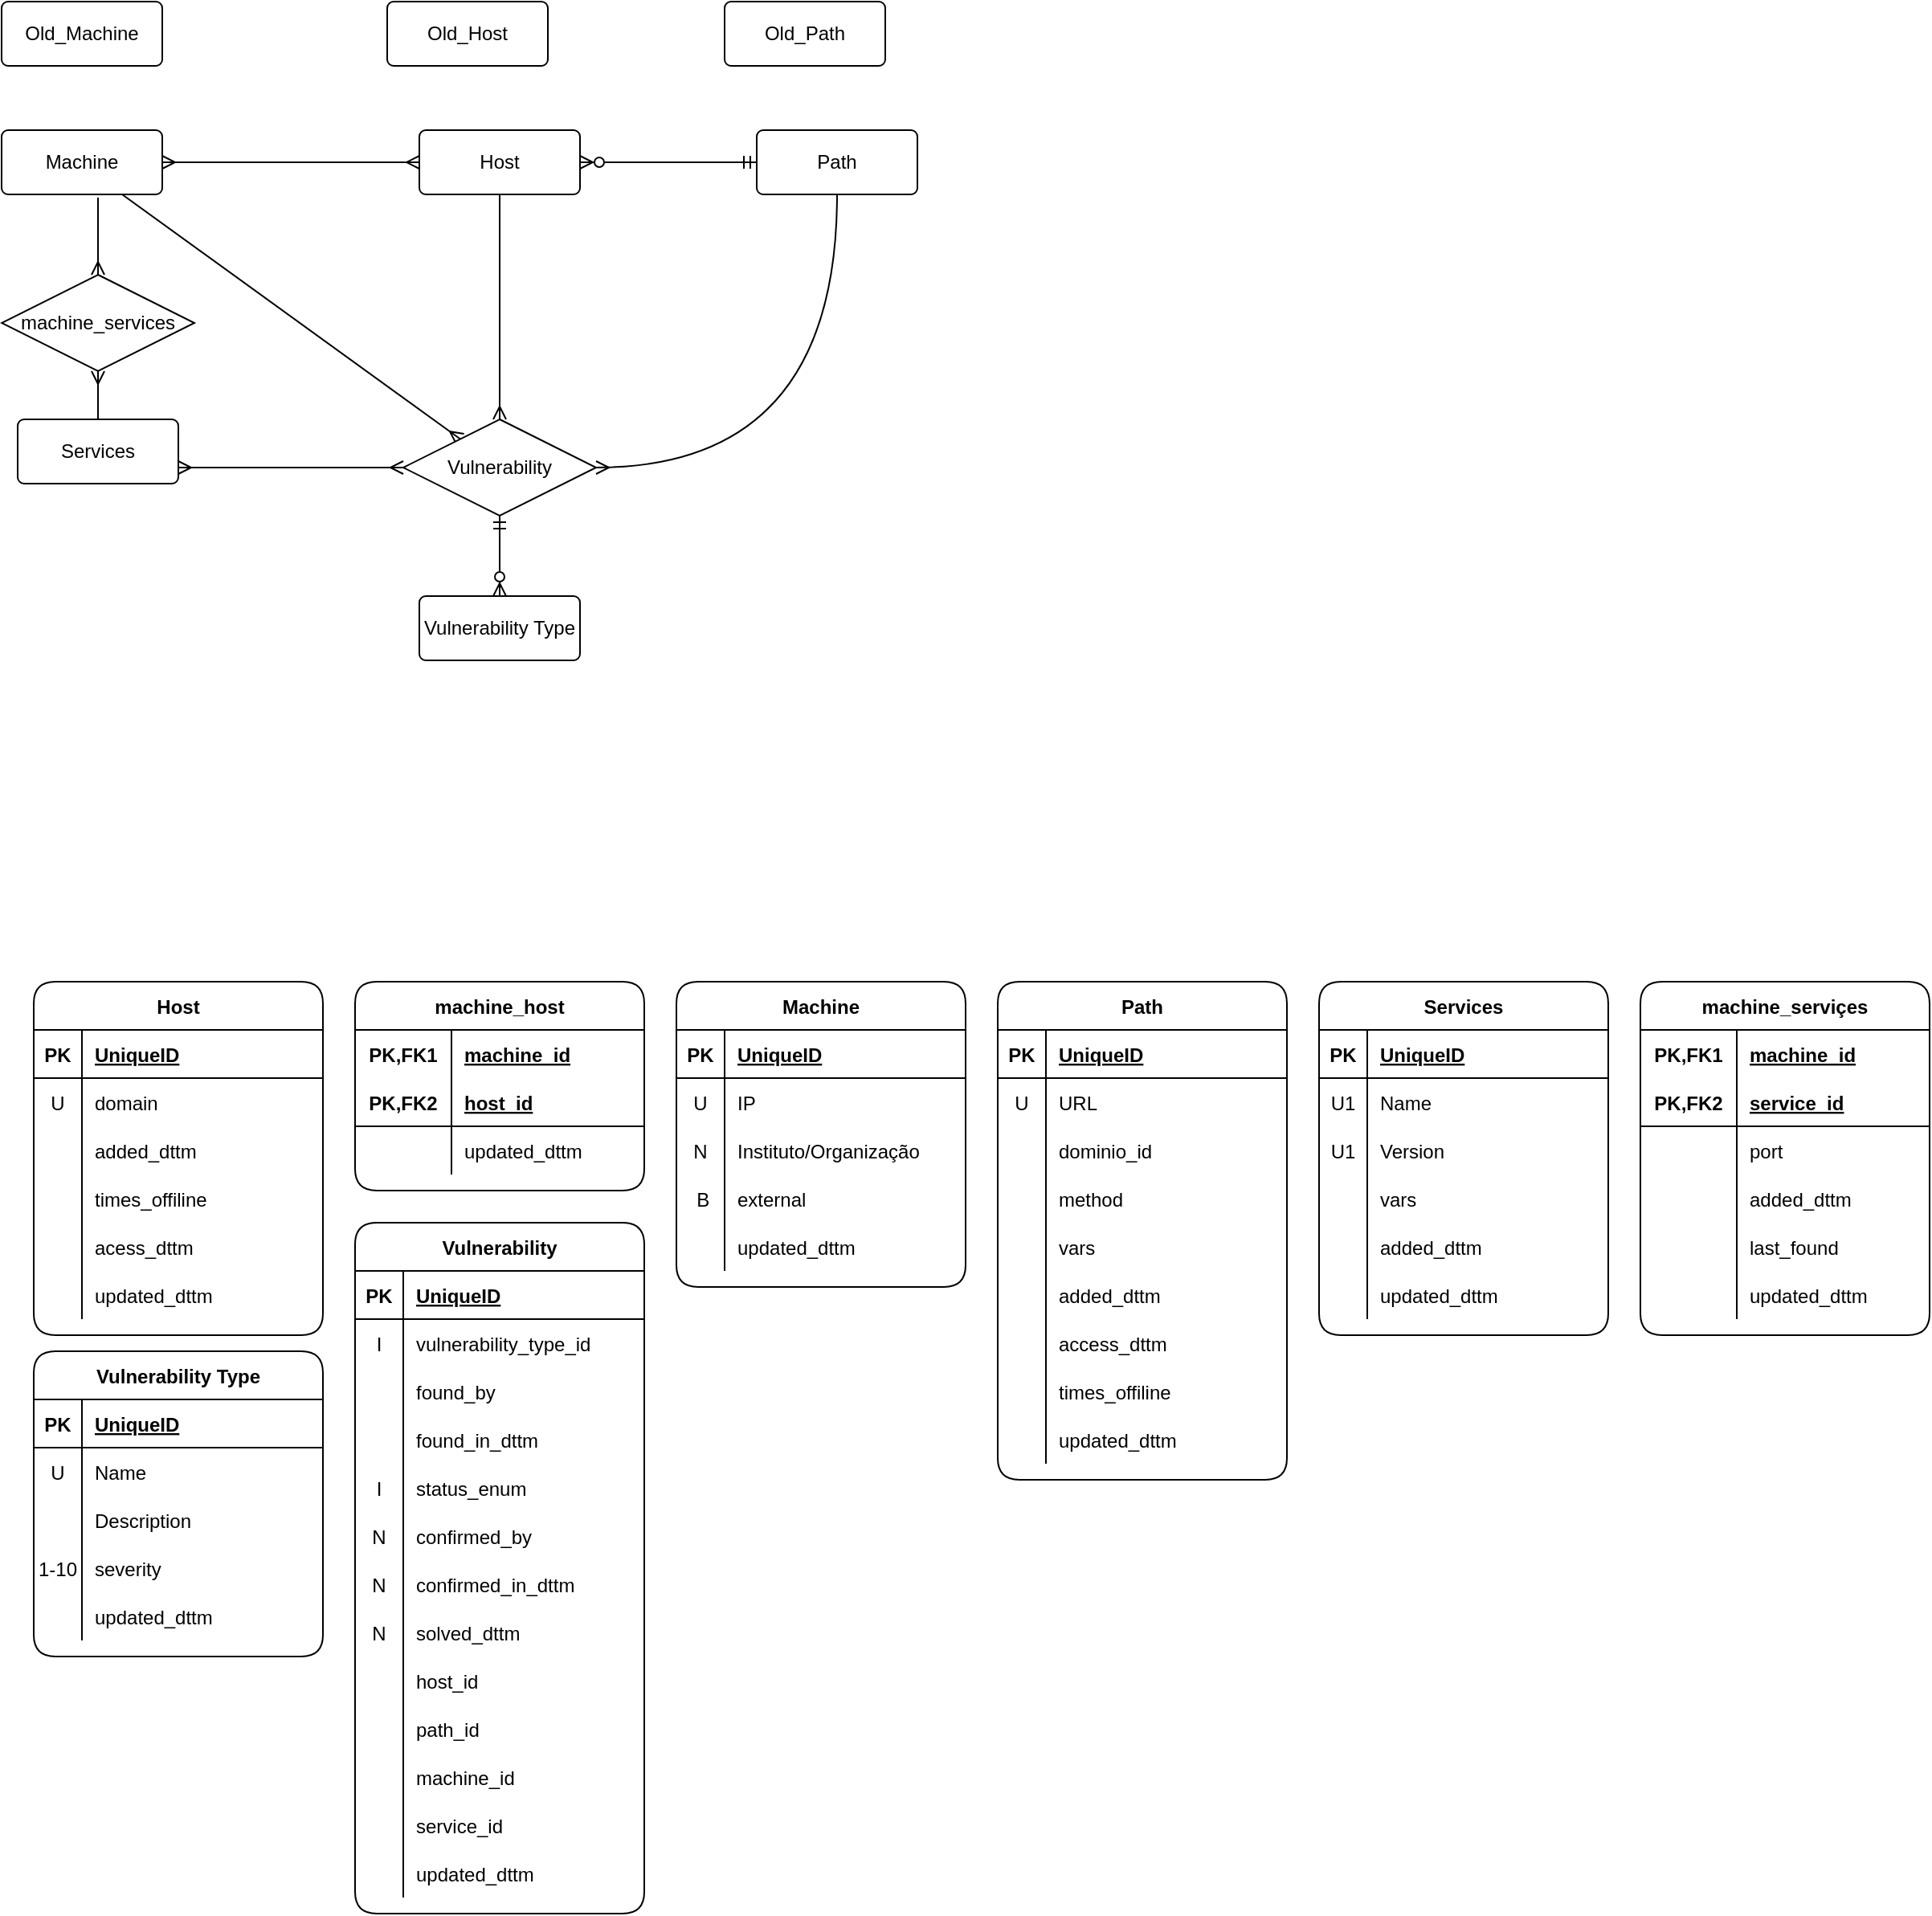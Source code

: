 <mxfile version="15.8.3" type="device" pages="2"><diagram id="CGmAZGWSG4rExbUco565" name="Page-1"><mxGraphModel dx="2022" dy="2293" grid="1" gridSize="10" guides="1" tooltips="1" connect="1" arrows="1" fold="1" page="1" pageScale="1" pageWidth="827" pageHeight="1169" math="0" shadow="0"><root><mxCell id="0"/><mxCell id="1" parent="0"/><mxCell id="gj3xuUf-g9u-vXAf6j-z-22" value="" style="edgeStyle=orthogonalEdgeStyle;fontSize=12;html=1;endArrow=none;startArrow=ERmany;entryX=0.5;entryY=1;entryDx=0;entryDy=0;curved=1;endFill=0;startFill=0;exitX=1;exitY=0.5;exitDx=0;exitDy=0;" parent="1" source="40rPkk39WSytxEoC_UsR-69" target="j39ysIKPGQ8lDUpzfth6-52" edge="1"><mxGeometry width="100" height="100" relative="1" as="geometry"><mxPoint x="540" y="-130" as="sourcePoint"/><mxPoint x="300" y="-260" as="targetPoint"/></mxGeometry></mxCell><mxCell id="j39ysIKPGQ8lDUpzfth6-1" value="Machine" style="shape=table;startSize=30;container=1;collapsible=1;childLayout=tableLayout;fixedRows=1;rowLines=0;fontStyle=1;align=center;resizeLast=1;rounded=1;" parent="1" vertex="1"><mxGeometry x="440" y="170" width="180" height="190" as="geometry"/></mxCell><mxCell id="j39ysIKPGQ8lDUpzfth6-2" value="" style="shape=partialRectangle;collapsible=0;dropTarget=0;pointerEvents=0;fillColor=none;top=0;left=0;bottom=1;right=0;points=[[0,0.5],[1,0.5]];portConstraint=eastwest;" parent="j39ysIKPGQ8lDUpzfth6-1" vertex="1"><mxGeometry y="30" width="180" height="30" as="geometry"/></mxCell><mxCell id="j39ysIKPGQ8lDUpzfth6-3" value="PK" style="shape=partialRectangle;connectable=0;fillColor=none;top=0;left=0;bottom=0;right=0;fontStyle=1;overflow=hidden;" parent="j39ysIKPGQ8lDUpzfth6-2" vertex="1"><mxGeometry width="30" height="30" as="geometry"/></mxCell><mxCell id="j39ysIKPGQ8lDUpzfth6-4" value="UniqueID" style="shape=partialRectangle;connectable=0;fillColor=none;top=0;left=0;bottom=0;right=0;align=left;spacingLeft=6;fontStyle=5;overflow=hidden;" parent="j39ysIKPGQ8lDUpzfth6-2" vertex="1"><mxGeometry x="30" width="150" height="30" as="geometry"/></mxCell><mxCell id="j39ysIKPGQ8lDUpzfth6-5" value="" style="shape=partialRectangle;collapsible=0;dropTarget=0;pointerEvents=0;fillColor=none;top=0;left=0;bottom=0;right=0;points=[[0,0.5],[1,0.5]];portConstraint=eastwest;" parent="j39ysIKPGQ8lDUpzfth6-1" vertex="1"><mxGeometry y="60" width="180" height="30" as="geometry"/></mxCell><mxCell id="j39ysIKPGQ8lDUpzfth6-6" value="U" style="shape=partialRectangle;connectable=0;fillColor=none;top=0;left=0;bottom=0;right=0;editable=1;overflow=hidden;" parent="j39ysIKPGQ8lDUpzfth6-5" vertex="1"><mxGeometry width="30" height="30" as="geometry"/></mxCell><mxCell id="j39ysIKPGQ8lDUpzfth6-7" value="IP" style="shape=partialRectangle;connectable=0;fillColor=none;top=0;left=0;bottom=0;right=0;align=left;spacingLeft=6;overflow=hidden;" parent="j39ysIKPGQ8lDUpzfth6-5" vertex="1"><mxGeometry x="30" width="150" height="30" as="geometry"/></mxCell><mxCell id="j39ysIKPGQ8lDUpzfth6-8" value="" style="shape=partialRectangle;collapsible=0;dropTarget=0;pointerEvents=0;fillColor=none;top=0;left=0;bottom=0;right=0;points=[[0,0.5],[1,0.5]];portConstraint=eastwest;" parent="j39ysIKPGQ8lDUpzfth6-1" vertex="1"><mxGeometry y="90" width="180" height="30" as="geometry"/></mxCell><mxCell id="j39ysIKPGQ8lDUpzfth6-9" value="N" style="shape=partialRectangle;connectable=0;fillColor=none;top=0;left=0;bottom=0;right=0;editable=1;overflow=hidden;" parent="j39ysIKPGQ8lDUpzfth6-8" vertex="1"><mxGeometry width="30" height="30" as="geometry"/></mxCell><mxCell id="j39ysIKPGQ8lDUpzfth6-10" value="Instituto/Organização" style="shape=partialRectangle;connectable=0;fillColor=none;top=0;left=0;bottom=0;right=0;align=left;spacingLeft=6;overflow=hidden;" parent="j39ysIKPGQ8lDUpzfth6-8" vertex="1"><mxGeometry x="30" width="150" height="30" as="geometry"/></mxCell><mxCell id="j39ysIKPGQ8lDUpzfth6-86" style="shape=partialRectangle;collapsible=0;dropTarget=0;pointerEvents=0;fillColor=none;top=0;left=0;bottom=0;right=0;points=[[0,0.5],[1,0.5]];portConstraint=eastwest;" parent="j39ysIKPGQ8lDUpzfth6-1" vertex="1"><mxGeometry y="120" width="180" height="30" as="geometry"/></mxCell><mxCell id="j39ysIKPGQ8lDUpzfth6-87" value=" B" style="shape=partialRectangle;connectable=0;fillColor=none;top=0;left=0;bottom=0;right=0;editable=1;overflow=hidden;" parent="j39ysIKPGQ8lDUpzfth6-86" vertex="1"><mxGeometry width="30" height="30" as="geometry"/></mxCell><mxCell id="j39ysIKPGQ8lDUpzfth6-88" value="external" style="shape=partialRectangle;connectable=0;fillColor=none;top=0;left=0;bottom=0;right=0;align=left;spacingLeft=6;overflow=hidden;" parent="j39ysIKPGQ8lDUpzfth6-86" vertex="1"><mxGeometry x="30" width="150" height="30" as="geometry"/></mxCell><mxCell id="j39ysIKPGQ8lDUpzfth6-11" value="" style="shape=partialRectangle;collapsible=0;dropTarget=0;pointerEvents=0;fillColor=none;top=0;left=0;bottom=0;right=0;points=[[0,0.5],[1,0.5]];portConstraint=eastwest;" parent="j39ysIKPGQ8lDUpzfth6-1" vertex="1"><mxGeometry y="150" width="180" height="30" as="geometry"/></mxCell><mxCell id="j39ysIKPGQ8lDUpzfth6-12" value="" style="shape=partialRectangle;connectable=0;fillColor=none;top=0;left=0;bottom=0;right=0;editable=1;overflow=hidden;" parent="j39ysIKPGQ8lDUpzfth6-11" vertex="1"><mxGeometry width="30" height="30" as="geometry"/></mxCell><mxCell id="j39ysIKPGQ8lDUpzfth6-13" value="updated_dttm" style="shape=partialRectangle;connectable=0;fillColor=none;top=0;left=0;bottom=0;right=0;align=left;spacingLeft=6;overflow=hidden;" parent="j39ysIKPGQ8lDUpzfth6-11" vertex="1"><mxGeometry x="30" width="150" height="30" as="geometry"/></mxCell><mxCell id="j39ysIKPGQ8lDUpzfth6-14" value="Host" style="shape=table;startSize=30;container=1;collapsible=1;childLayout=tableLayout;fixedRows=1;rowLines=0;fontStyle=1;align=center;resizeLast=1;rounded=1;" parent="1" vertex="1"><mxGeometry x="40" y="170" width="180" height="220" as="geometry"/></mxCell><mxCell id="j39ysIKPGQ8lDUpzfth6-15" value="" style="shape=partialRectangle;collapsible=0;dropTarget=0;pointerEvents=0;fillColor=none;top=0;left=0;bottom=1;right=0;points=[[0,0.5],[1,0.5]];portConstraint=eastwest;" parent="j39ysIKPGQ8lDUpzfth6-14" vertex="1"><mxGeometry y="30" width="180" height="30" as="geometry"/></mxCell><mxCell id="j39ysIKPGQ8lDUpzfth6-16" value="PK" style="shape=partialRectangle;connectable=0;fillColor=none;top=0;left=0;bottom=0;right=0;fontStyle=1;overflow=hidden;" parent="j39ysIKPGQ8lDUpzfth6-15" vertex="1"><mxGeometry width="30" height="30" as="geometry"/></mxCell><mxCell id="j39ysIKPGQ8lDUpzfth6-17" value="UniqueID" style="shape=partialRectangle;connectable=0;fillColor=none;top=0;left=0;bottom=0;right=0;align=left;spacingLeft=6;fontStyle=5;overflow=hidden;" parent="j39ysIKPGQ8lDUpzfth6-15" vertex="1"><mxGeometry x="30" width="150" height="30" as="geometry"/></mxCell><mxCell id="j39ysIKPGQ8lDUpzfth6-18" value="" style="shape=partialRectangle;collapsible=0;dropTarget=0;pointerEvents=0;fillColor=none;top=0;left=0;bottom=0;right=0;points=[[0,0.5],[1,0.5]];portConstraint=eastwest;" parent="j39ysIKPGQ8lDUpzfth6-14" vertex="1"><mxGeometry y="60" width="180" height="30" as="geometry"/></mxCell><mxCell id="j39ysIKPGQ8lDUpzfth6-19" value="U" style="shape=partialRectangle;connectable=0;fillColor=none;top=0;left=0;bottom=0;right=0;editable=1;overflow=hidden;" parent="j39ysIKPGQ8lDUpzfth6-18" vertex="1"><mxGeometry width="30" height="30" as="geometry"/></mxCell><mxCell id="j39ysIKPGQ8lDUpzfth6-20" value="domain" style="shape=partialRectangle;connectable=0;fillColor=none;top=0;left=0;bottom=0;right=0;align=left;spacingLeft=6;overflow=hidden;" parent="j39ysIKPGQ8lDUpzfth6-18" vertex="1"><mxGeometry x="30" width="150" height="30" as="geometry"/></mxCell><mxCell id="j39ysIKPGQ8lDUpzfth6-21" value="" style="shape=partialRectangle;collapsible=0;dropTarget=0;pointerEvents=0;fillColor=none;top=0;left=0;bottom=0;right=0;points=[[0,0.5],[1,0.5]];portConstraint=eastwest;" parent="j39ysIKPGQ8lDUpzfth6-14" vertex="1"><mxGeometry y="90" width="180" height="30" as="geometry"/></mxCell><mxCell id="j39ysIKPGQ8lDUpzfth6-22" value="" style="shape=partialRectangle;connectable=0;fillColor=none;top=0;left=0;bottom=0;right=0;editable=1;overflow=hidden;" parent="j39ysIKPGQ8lDUpzfth6-21" vertex="1"><mxGeometry width="30" height="30" as="geometry"/></mxCell><mxCell id="j39ysIKPGQ8lDUpzfth6-23" value="added_dttm" style="shape=partialRectangle;connectable=0;fillColor=none;top=0;left=0;bottom=0;right=0;align=left;spacingLeft=6;overflow=hidden;" parent="j39ysIKPGQ8lDUpzfth6-21" vertex="1"><mxGeometry x="30" width="150" height="30" as="geometry"/></mxCell><mxCell id="gj3xuUf-g9u-vXAf6j-z-13" style="shape=partialRectangle;collapsible=0;dropTarget=0;pointerEvents=0;fillColor=none;top=0;left=0;bottom=0;right=0;points=[[0,0.5],[1,0.5]];portConstraint=eastwest;" parent="j39ysIKPGQ8lDUpzfth6-14" vertex="1"><mxGeometry y="120" width="180" height="30" as="geometry"/></mxCell><mxCell id="gj3xuUf-g9u-vXAf6j-z-14" style="shape=partialRectangle;connectable=0;fillColor=none;top=0;left=0;bottom=0;right=0;editable=1;overflow=hidden;" parent="gj3xuUf-g9u-vXAf6j-z-13" vertex="1"><mxGeometry width="30" height="30" as="geometry"/></mxCell><mxCell id="gj3xuUf-g9u-vXAf6j-z-15" value="times_offiline" style="shape=partialRectangle;connectable=0;fillColor=none;top=0;left=0;bottom=0;right=0;align=left;spacingLeft=6;overflow=hidden;" parent="gj3xuUf-g9u-vXAf6j-z-13" vertex="1"><mxGeometry x="30" width="150" height="30" as="geometry"/></mxCell><mxCell id="j39ysIKPGQ8lDUpzfth6-77" style="shape=partialRectangle;collapsible=0;dropTarget=0;pointerEvents=0;fillColor=none;top=0;left=0;bottom=0;right=0;points=[[0,0.5],[1,0.5]];portConstraint=eastwest;" parent="j39ysIKPGQ8lDUpzfth6-14" vertex="1"><mxGeometry y="150" width="180" height="30" as="geometry"/></mxCell><mxCell id="j39ysIKPGQ8lDUpzfth6-78" style="shape=partialRectangle;connectable=0;fillColor=none;top=0;left=0;bottom=0;right=0;editable=1;overflow=hidden;" parent="j39ysIKPGQ8lDUpzfth6-77" vertex="1"><mxGeometry width="30" height="30" as="geometry"/></mxCell><mxCell id="j39ysIKPGQ8lDUpzfth6-79" value="acess_dttm" style="shape=partialRectangle;connectable=0;fillColor=none;top=0;left=0;bottom=0;right=0;align=left;spacingLeft=6;overflow=hidden;" parent="j39ysIKPGQ8lDUpzfth6-77" vertex="1"><mxGeometry x="30" width="150" height="30" as="geometry"/></mxCell><mxCell id="j39ysIKPGQ8lDUpzfth6-24" value="" style="shape=partialRectangle;collapsible=0;dropTarget=0;pointerEvents=0;fillColor=none;top=0;left=0;bottom=0;right=0;points=[[0,0.5],[1,0.5]];portConstraint=eastwest;" parent="j39ysIKPGQ8lDUpzfth6-14" vertex="1"><mxGeometry y="180" width="180" height="30" as="geometry"/></mxCell><mxCell id="j39ysIKPGQ8lDUpzfth6-25" value="" style="shape=partialRectangle;connectable=0;fillColor=none;top=0;left=0;bottom=0;right=0;editable=1;overflow=hidden;" parent="j39ysIKPGQ8lDUpzfth6-24" vertex="1"><mxGeometry width="30" height="30" as="geometry"/></mxCell><mxCell id="j39ysIKPGQ8lDUpzfth6-26" value="updated_dttm" style="shape=partialRectangle;connectable=0;fillColor=none;top=0;left=0;bottom=0;right=0;align=left;spacingLeft=6;overflow=hidden;" parent="j39ysIKPGQ8lDUpzfth6-24" vertex="1"><mxGeometry x="30" width="150" height="30" as="geometry"/></mxCell><mxCell id="j39ysIKPGQ8lDUpzfth6-27" value="Path" style="shape=table;startSize=30;container=1;collapsible=1;childLayout=tableLayout;fixedRows=1;rowLines=0;fontStyle=1;align=center;resizeLast=1;rounded=1;" parent="1" vertex="1"><mxGeometry x="640" y="170" width="180" height="310" as="geometry"/></mxCell><mxCell id="j39ysIKPGQ8lDUpzfth6-28" value="" style="shape=partialRectangle;collapsible=0;dropTarget=0;pointerEvents=0;fillColor=none;top=0;left=0;bottom=1;right=0;points=[[0,0.5],[1,0.5]];portConstraint=eastwest;" parent="j39ysIKPGQ8lDUpzfth6-27" vertex="1"><mxGeometry y="30" width="180" height="30" as="geometry"/></mxCell><mxCell id="j39ysIKPGQ8lDUpzfth6-29" value="PK" style="shape=partialRectangle;connectable=0;fillColor=none;top=0;left=0;bottom=0;right=0;fontStyle=1;overflow=hidden;" parent="j39ysIKPGQ8lDUpzfth6-28" vertex="1"><mxGeometry width="30" height="30" as="geometry"/></mxCell><mxCell id="j39ysIKPGQ8lDUpzfth6-30" value="UniqueID" style="shape=partialRectangle;connectable=0;fillColor=none;top=0;left=0;bottom=0;right=0;align=left;spacingLeft=6;fontStyle=5;overflow=hidden;" parent="j39ysIKPGQ8lDUpzfth6-28" vertex="1"><mxGeometry x="30" width="150" height="30" as="geometry"/></mxCell><mxCell id="j39ysIKPGQ8lDUpzfth6-31" value="" style="shape=partialRectangle;collapsible=0;dropTarget=0;pointerEvents=0;fillColor=none;top=0;left=0;bottom=0;right=0;points=[[0,0.5],[1,0.5]];portConstraint=eastwest;" parent="j39ysIKPGQ8lDUpzfth6-27" vertex="1"><mxGeometry y="60" width="180" height="30" as="geometry"/></mxCell><mxCell id="j39ysIKPGQ8lDUpzfth6-32" value="U" style="shape=partialRectangle;connectable=0;fillColor=none;top=0;left=0;bottom=0;right=0;editable=1;overflow=hidden;" parent="j39ysIKPGQ8lDUpzfth6-31" vertex="1"><mxGeometry width="30" height="30" as="geometry"/></mxCell><mxCell id="j39ysIKPGQ8lDUpzfth6-33" value="URL" style="shape=partialRectangle;connectable=0;fillColor=none;top=0;left=0;bottom=0;right=0;align=left;spacingLeft=6;overflow=hidden;" parent="j39ysIKPGQ8lDUpzfth6-31" vertex="1"><mxGeometry x="30" width="150" height="30" as="geometry"/></mxCell><mxCell id="j39ysIKPGQ8lDUpzfth6-43" style="shape=partialRectangle;collapsible=0;dropTarget=0;pointerEvents=0;fillColor=none;top=0;left=0;bottom=0;right=0;points=[[0,0.5],[1,0.5]];portConstraint=eastwest;" parent="j39ysIKPGQ8lDUpzfth6-27" vertex="1"><mxGeometry y="90" width="180" height="30" as="geometry"/></mxCell><mxCell id="j39ysIKPGQ8lDUpzfth6-44" value="" style="shape=partialRectangle;connectable=0;fillColor=none;top=0;left=0;bottom=0;right=0;editable=1;overflow=hidden;" parent="j39ysIKPGQ8lDUpzfth6-43" vertex="1"><mxGeometry width="30" height="30" as="geometry"/></mxCell><mxCell id="j39ysIKPGQ8lDUpzfth6-45" value="dominio_id" style="shape=partialRectangle;connectable=0;fillColor=none;top=0;left=0;bottom=0;right=0;align=left;spacingLeft=6;overflow=hidden;" parent="j39ysIKPGQ8lDUpzfth6-43" vertex="1"><mxGeometry x="30" width="150" height="30" as="geometry"/></mxCell><mxCell id="gj3xuUf-g9u-vXAf6j-z-1" style="shape=partialRectangle;collapsible=0;dropTarget=0;pointerEvents=0;fillColor=none;top=0;left=0;bottom=0;right=0;points=[[0,0.5],[1,0.5]];portConstraint=eastwest;" parent="j39ysIKPGQ8lDUpzfth6-27" vertex="1"><mxGeometry y="120" width="180" height="30" as="geometry"/></mxCell><mxCell id="gj3xuUf-g9u-vXAf6j-z-2" style="shape=partialRectangle;connectable=0;fillColor=none;top=0;left=0;bottom=0;right=0;editable=1;overflow=hidden;" parent="gj3xuUf-g9u-vXAf6j-z-1" vertex="1"><mxGeometry width="30" height="30" as="geometry"/></mxCell><mxCell id="gj3xuUf-g9u-vXAf6j-z-3" value="method" style="shape=partialRectangle;connectable=0;fillColor=none;top=0;left=0;bottom=0;right=0;align=left;spacingLeft=6;overflow=hidden;" parent="gj3xuUf-g9u-vXAf6j-z-1" vertex="1"><mxGeometry x="30" width="150" height="30" as="geometry"/></mxCell><mxCell id="gj3xuUf-g9u-vXAf6j-z-7" style="shape=partialRectangle;collapsible=0;dropTarget=0;pointerEvents=0;fillColor=none;top=0;left=0;bottom=0;right=0;points=[[0,0.5],[1,0.5]];portConstraint=eastwest;" parent="j39ysIKPGQ8lDUpzfth6-27" vertex="1"><mxGeometry y="150" width="180" height="30" as="geometry"/></mxCell><mxCell id="gj3xuUf-g9u-vXAf6j-z-8" style="shape=partialRectangle;connectable=0;fillColor=none;top=0;left=0;bottom=0;right=0;editable=1;overflow=hidden;" parent="gj3xuUf-g9u-vXAf6j-z-7" vertex="1"><mxGeometry width="30" height="30" as="geometry"/></mxCell><mxCell id="gj3xuUf-g9u-vXAf6j-z-9" value="vars" style="shape=partialRectangle;connectable=0;fillColor=none;top=0;left=0;bottom=0;right=0;align=left;spacingLeft=6;overflow=hidden;" parent="gj3xuUf-g9u-vXAf6j-z-7" vertex="1"><mxGeometry x="30" width="150" height="30" as="geometry"/></mxCell><mxCell id="j39ysIKPGQ8lDUpzfth6-34" value="" style="shape=partialRectangle;collapsible=0;dropTarget=0;pointerEvents=0;fillColor=none;top=0;left=0;bottom=0;right=0;points=[[0,0.5],[1,0.5]];portConstraint=eastwest;" parent="j39ysIKPGQ8lDUpzfth6-27" vertex="1"><mxGeometry y="180" width="180" height="30" as="geometry"/></mxCell><mxCell id="j39ysIKPGQ8lDUpzfth6-35" value="" style="shape=partialRectangle;connectable=0;fillColor=none;top=0;left=0;bottom=0;right=0;editable=1;overflow=hidden;" parent="j39ysIKPGQ8lDUpzfth6-34" vertex="1"><mxGeometry width="30" height="30" as="geometry"/></mxCell><mxCell id="j39ysIKPGQ8lDUpzfth6-36" value="added_dttm" style="shape=partialRectangle;connectable=0;fillColor=none;top=0;left=0;bottom=0;right=0;align=left;spacingLeft=6;overflow=hidden;" parent="j39ysIKPGQ8lDUpzfth6-34" vertex="1"><mxGeometry x="30" width="150" height="30" as="geometry"/></mxCell><mxCell id="gj3xuUf-g9u-vXAf6j-z-10" style="shape=partialRectangle;collapsible=0;dropTarget=0;pointerEvents=0;fillColor=none;top=0;left=0;bottom=0;right=0;points=[[0,0.5],[1,0.5]];portConstraint=eastwest;" parent="j39ysIKPGQ8lDUpzfth6-27" vertex="1"><mxGeometry y="210" width="180" height="30" as="geometry"/></mxCell><mxCell id="gj3xuUf-g9u-vXAf6j-z-11" style="shape=partialRectangle;connectable=0;fillColor=none;top=0;left=0;bottom=0;right=0;editable=1;overflow=hidden;" parent="gj3xuUf-g9u-vXAf6j-z-10" vertex="1"><mxGeometry width="30" height="30" as="geometry"/></mxCell><mxCell id="gj3xuUf-g9u-vXAf6j-z-12" value="access_dttm" style="shape=partialRectangle;connectable=0;fillColor=none;top=0;left=0;bottom=0;right=0;align=left;spacingLeft=6;overflow=hidden;" parent="gj3xuUf-g9u-vXAf6j-z-10" vertex="1"><mxGeometry x="30" width="150" height="30" as="geometry"/></mxCell><mxCell id="j39ysIKPGQ8lDUpzfth6-37" value="" style="shape=partialRectangle;collapsible=0;dropTarget=0;pointerEvents=0;fillColor=none;top=0;left=0;bottom=0;right=0;points=[[0,0.5],[1,0.5]];portConstraint=eastwest;" parent="j39ysIKPGQ8lDUpzfth6-27" vertex="1"><mxGeometry y="240" width="180" height="30" as="geometry"/></mxCell><mxCell id="j39ysIKPGQ8lDUpzfth6-38" value="" style="shape=partialRectangle;connectable=0;fillColor=none;top=0;left=0;bottom=0;right=0;editable=1;overflow=hidden;" parent="j39ysIKPGQ8lDUpzfth6-37" vertex="1"><mxGeometry width="30" height="30" as="geometry"/></mxCell><mxCell id="j39ysIKPGQ8lDUpzfth6-39" value="times_offiline" style="shape=partialRectangle;connectable=0;fillColor=none;top=0;left=0;bottom=0;right=0;align=left;spacingLeft=6;overflow=hidden;" parent="j39ysIKPGQ8lDUpzfth6-37" vertex="1"><mxGeometry x="30" width="150" height="30" as="geometry"/></mxCell><mxCell id="j39ysIKPGQ8lDUpzfth6-40" style="shape=partialRectangle;collapsible=0;dropTarget=0;pointerEvents=0;fillColor=none;top=0;left=0;bottom=0;right=0;points=[[0,0.5],[1,0.5]];portConstraint=eastwest;" parent="j39ysIKPGQ8lDUpzfth6-27" vertex="1"><mxGeometry y="270" width="180" height="30" as="geometry"/></mxCell><mxCell id="j39ysIKPGQ8lDUpzfth6-41" style="shape=partialRectangle;connectable=0;fillColor=none;top=0;left=0;bottom=0;right=0;editable=1;overflow=hidden;" parent="j39ysIKPGQ8lDUpzfth6-40" vertex="1"><mxGeometry width="30" height="30" as="geometry"/></mxCell><mxCell id="j39ysIKPGQ8lDUpzfth6-42" value="updated_dttm" style="shape=partialRectangle;connectable=0;fillColor=none;top=0;left=0;bottom=0;right=0;align=left;spacingLeft=6;overflow=hidden;" parent="j39ysIKPGQ8lDUpzfth6-40" vertex="1"><mxGeometry x="30" width="150" height="30" as="geometry"/></mxCell><mxCell id="j39ysIKPGQ8lDUpzfth6-50" value="Machine" style="rounded=1;arcSize=10;whiteSpace=wrap;html=1;align=center;" parent="1" vertex="1"><mxGeometry x="20" y="-360" width="100" height="40" as="geometry"/></mxCell><mxCell id="j39ysIKPGQ8lDUpzfth6-52" value="Path" style="rounded=1;arcSize=10;whiteSpace=wrap;html=1;align=center;" parent="1" vertex="1"><mxGeometry x="490" y="-360" width="100" height="40" as="geometry"/></mxCell><mxCell id="j39ysIKPGQ8lDUpzfth6-64" value="Vulnerability" style="shape=table;startSize=30;container=1;collapsible=1;childLayout=tableLayout;fixedRows=1;rowLines=0;fontStyle=1;align=center;resizeLast=1;rounded=1;" parent="1" vertex="1"><mxGeometry x="240" y="320" width="180" height="430" as="geometry"/></mxCell><mxCell id="j39ysIKPGQ8lDUpzfth6-65" value="" style="shape=partialRectangle;collapsible=0;dropTarget=0;pointerEvents=0;fillColor=none;top=0;left=0;bottom=1;right=0;points=[[0,0.5],[1,0.5]];portConstraint=eastwest;" parent="j39ysIKPGQ8lDUpzfth6-64" vertex="1"><mxGeometry y="30" width="180" height="30" as="geometry"/></mxCell><mxCell id="j39ysIKPGQ8lDUpzfth6-66" value="PK" style="shape=partialRectangle;connectable=0;fillColor=none;top=0;left=0;bottom=0;right=0;fontStyle=1;overflow=hidden;" parent="j39ysIKPGQ8lDUpzfth6-65" vertex="1"><mxGeometry width="30" height="30" as="geometry"/></mxCell><mxCell id="j39ysIKPGQ8lDUpzfth6-67" value="UniqueID" style="shape=partialRectangle;connectable=0;fillColor=none;top=0;left=0;bottom=0;right=0;align=left;spacingLeft=6;fontStyle=5;overflow=hidden;" parent="j39ysIKPGQ8lDUpzfth6-65" vertex="1"><mxGeometry x="30" width="150" height="30" as="geometry"/></mxCell><mxCell id="j39ysIKPGQ8lDUpzfth6-68" value="" style="shape=partialRectangle;collapsible=0;dropTarget=0;pointerEvents=0;fillColor=none;top=0;left=0;bottom=0;right=0;points=[[0,0.5],[1,0.5]];portConstraint=eastwest;" parent="j39ysIKPGQ8lDUpzfth6-64" vertex="1"><mxGeometry y="60" width="180" height="30" as="geometry"/></mxCell><mxCell id="j39ysIKPGQ8lDUpzfth6-69" value="I" style="shape=partialRectangle;connectable=0;fillColor=none;top=0;left=0;bottom=0;right=0;editable=1;overflow=hidden;" parent="j39ysIKPGQ8lDUpzfth6-68" vertex="1"><mxGeometry width="30" height="30" as="geometry"/></mxCell><mxCell id="j39ysIKPGQ8lDUpzfth6-70" value="vulnerability_type_id" style="shape=partialRectangle;connectable=0;fillColor=none;top=0;left=0;bottom=0;right=0;align=left;spacingLeft=6;overflow=hidden;" parent="j39ysIKPGQ8lDUpzfth6-68" vertex="1"><mxGeometry x="30" width="150" height="30" as="geometry"/></mxCell><mxCell id="j39ysIKPGQ8lDUpzfth6-71" value="" style="shape=partialRectangle;collapsible=0;dropTarget=0;pointerEvents=0;fillColor=none;top=0;left=0;bottom=0;right=0;points=[[0,0.5],[1,0.5]];portConstraint=eastwest;" parent="j39ysIKPGQ8lDUpzfth6-64" vertex="1"><mxGeometry y="90" width="180" height="30" as="geometry"/></mxCell><mxCell id="j39ysIKPGQ8lDUpzfth6-72" value="" style="shape=partialRectangle;connectable=0;fillColor=none;top=0;left=0;bottom=0;right=0;editable=1;overflow=hidden;" parent="j39ysIKPGQ8lDUpzfth6-71" vertex="1"><mxGeometry width="30" height="30" as="geometry"/></mxCell><mxCell id="j39ysIKPGQ8lDUpzfth6-73" value="found_by " style="shape=partialRectangle;connectable=0;fillColor=none;top=0;left=0;bottom=0;right=0;align=left;spacingLeft=6;overflow=hidden;" parent="j39ysIKPGQ8lDUpzfth6-71" vertex="1"><mxGeometry x="30" width="150" height="30" as="geometry"/></mxCell><mxCell id="gj3xuUf-g9u-vXAf6j-z-65" style="shape=partialRectangle;collapsible=0;dropTarget=0;pointerEvents=0;fillColor=none;top=0;left=0;bottom=0;right=0;points=[[0,0.5],[1,0.5]];portConstraint=eastwest;" parent="j39ysIKPGQ8lDUpzfth6-64" vertex="1"><mxGeometry y="120" width="180" height="30" as="geometry"/></mxCell><mxCell id="gj3xuUf-g9u-vXAf6j-z-66" style="shape=partialRectangle;connectable=0;fillColor=none;top=0;left=0;bottom=0;right=0;editable=1;overflow=hidden;" parent="gj3xuUf-g9u-vXAf6j-z-65" vertex="1"><mxGeometry width="30" height="30" as="geometry"/></mxCell><mxCell id="gj3xuUf-g9u-vXAf6j-z-67" value="found_in_dttm" style="shape=partialRectangle;connectable=0;fillColor=none;top=0;left=0;bottom=0;right=0;align=left;spacingLeft=6;overflow=hidden;" parent="gj3xuUf-g9u-vXAf6j-z-65" vertex="1"><mxGeometry x="30" width="150" height="30" as="geometry"/></mxCell><mxCell id="gj3xuUf-g9u-vXAf6j-z-71" style="shape=partialRectangle;collapsible=0;dropTarget=0;pointerEvents=0;fillColor=none;top=0;left=0;bottom=0;right=0;points=[[0,0.5],[1,0.5]];portConstraint=eastwest;" parent="j39ysIKPGQ8lDUpzfth6-64" vertex="1"><mxGeometry y="150" width="180" height="30" as="geometry"/></mxCell><mxCell id="gj3xuUf-g9u-vXAf6j-z-72" value="I" style="shape=partialRectangle;connectable=0;fillColor=none;top=0;left=0;bottom=0;right=0;editable=1;overflow=hidden;" parent="gj3xuUf-g9u-vXAf6j-z-71" vertex="1"><mxGeometry width="30" height="30" as="geometry"/></mxCell><mxCell id="gj3xuUf-g9u-vXAf6j-z-73" value="status_enum" style="shape=partialRectangle;connectable=0;fillColor=none;top=0;left=0;bottom=0;right=0;align=left;spacingLeft=6;overflow=hidden;" parent="gj3xuUf-g9u-vXAf6j-z-71" vertex="1"><mxGeometry x="30" width="150" height="30" as="geometry"/></mxCell><mxCell id="gj3xuUf-g9u-vXAf6j-z-74" style="shape=partialRectangle;collapsible=0;dropTarget=0;pointerEvents=0;fillColor=none;top=0;left=0;bottom=0;right=0;points=[[0,0.5],[1,0.5]];portConstraint=eastwest;" parent="j39ysIKPGQ8lDUpzfth6-64" vertex="1"><mxGeometry y="180" width="180" height="30" as="geometry"/></mxCell><mxCell id="gj3xuUf-g9u-vXAf6j-z-75" value="N" style="shape=partialRectangle;connectable=0;fillColor=none;top=0;left=0;bottom=0;right=0;editable=1;overflow=hidden;" parent="gj3xuUf-g9u-vXAf6j-z-74" vertex="1"><mxGeometry width="30" height="30" as="geometry"/></mxCell><mxCell id="gj3xuUf-g9u-vXAf6j-z-76" value="confirmed_by" style="shape=partialRectangle;connectable=0;fillColor=none;top=0;left=0;bottom=0;right=0;align=left;spacingLeft=6;overflow=hidden;" parent="gj3xuUf-g9u-vXAf6j-z-74" vertex="1"><mxGeometry x="30" width="150" height="30" as="geometry"/></mxCell><mxCell id="gj3xuUf-g9u-vXAf6j-z-83" style="shape=partialRectangle;collapsible=0;dropTarget=0;pointerEvents=0;fillColor=none;top=0;left=0;bottom=0;right=0;points=[[0,0.5],[1,0.5]];portConstraint=eastwest;" parent="j39ysIKPGQ8lDUpzfth6-64" vertex="1"><mxGeometry y="210" width="180" height="30" as="geometry"/></mxCell><mxCell id="gj3xuUf-g9u-vXAf6j-z-84" value="N" style="shape=partialRectangle;connectable=0;fillColor=none;top=0;left=0;bottom=0;right=0;editable=1;overflow=hidden;" parent="gj3xuUf-g9u-vXAf6j-z-83" vertex="1"><mxGeometry width="30" height="30" as="geometry"/></mxCell><mxCell id="gj3xuUf-g9u-vXAf6j-z-85" value="confirmed_in_dttm" style="shape=partialRectangle;connectable=0;fillColor=none;top=0;left=0;bottom=0;right=0;align=left;spacingLeft=6;overflow=hidden;" parent="gj3xuUf-g9u-vXAf6j-z-83" vertex="1"><mxGeometry x="30" width="150" height="30" as="geometry"/></mxCell><mxCell id="gj3xuUf-g9u-vXAf6j-z-80" style="shape=partialRectangle;collapsible=0;dropTarget=0;pointerEvents=0;fillColor=none;top=0;left=0;bottom=0;right=0;points=[[0,0.5],[1,0.5]];portConstraint=eastwest;" parent="j39ysIKPGQ8lDUpzfth6-64" vertex="1"><mxGeometry y="240" width="180" height="30" as="geometry"/></mxCell><mxCell id="gj3xuUf-g9u-vXAf6j-z-81" value="N" style="shape=partialRectangle;connectable=0;fillColor=none;top=0;left=0;bottom=0;right=0;editable=1;overflow=hidden;" parent="gj3xuUf-g9u-vXAf6j-z-80" vertex="1"><mxGeometry width="30" height="30" as="geometry"/></mxCell><mxCell id="gj3xuUf-g9u-vXAf6j-z-82" value="solved_dttm" style="shape=partialRectangle;connectable=0;fillColor=none;top=0;left=0;bottom=0;right=0;align=left;spacingLeft=6;overflow=hidden;" parent="gj3xuUf-g9u-vXAf6j-z-80" vertex="1"><mxGeometry x="30" width="150" height="30" as="geometry"/></mxCell><mxCell id="40rPkk39WSytxEoC_UsR-80" style="shape=partialRectangle;collapsible=0;dropTarget=0;pointerEvents=0;fillColor=none;top=0;left=0;bottom=0;right=0;points=[[0,0.5],[1,0.5]];portConstraint=eastwest;" parent="j39ysIKPGQ8lDUpzfth6-64" vertex="1"><mxGeometry y="270" width="180" height="30" as="geometry"/></mxCell><mxCell id="40rPkk39WSytxEoC_UsR-81" style="shape=partialRectangle;connectable=0;fillColor=none;top=0;left=0;bottom=0;right=0;editable=1;overflow=hidden;" parent="40rPkk39WSytxEoC_UsR-80" vertex="1"><mxGeometry width="30" height="30" as="geometry"/></mxCell><mxCell id="40rPkk39WSytxEoC_UsR-82" value="host_id" style="shape=partialRectangle;connectable=0;fillColor=none;top=0;left=0;bottom=0;right=0;align=left;spacingLeft=6;overflow=hidden;" parent="40rPkk39WSytxEoC_UsR-80" vertex="1"><mxGeometry x="30" width="150" height="30" as="geometry"/></mxCell><mxCell id="40rPkk39WSytxEoC_UsR-77" style="shape=partialRectangle;collapsible=0;dropTarget=0;pointerEvents=0;fillColor=none;top=0;left=0;bottom=0;right=0;points=[[0,0.5],[1,0.5]];portConstraint=eastwest;" parent="j39ysIKPGQ8lDUpzfth6-64" vertex="1"><mxGeometry y="300" width="180" height="30" as="geometry"/></mxCell><mxCell id="40rPkk39WSytxEoC_UsR-78" style="shape=partialRectangle;connectable=0;fillColor=none;top=0;left=0;bottom=0;right=0;editable=1;overflow=hidden;" parent="40rPkk39WSytxEoC_UsR-77" vertex="1"><mxGeometry width="30" height="30" as="geometry"/></mxCell><mxCell id="40rPkk39WSytxEoC_UsR-79" value="path_id" style="shape=partialRectangle;connectable=0;fillColor=none;top=0;left=0;bottom=0;right=0;align=left;spacingLeft=6;overflow=hidden;" parent="40rPkk39WSytxEoC_UsR-77" vertex="1"><mxGeometry x="30" width="150" height="30" as="geometry"/></mxCell><mxCell id="40rPkk39WSytxEoC_UsR-74" style="shape=partialRectangle;collapsible=0;dropTarget=0;pointerEvents=0;fillColor=none;top=0;left=0;bottom=0;right=0;points=[[0,0.5],[1,0.5]];portConstraint=eastwest;" parent="j39ysIKPGQ8lDUpzfth6-64" vertex="1"><mxGeometry y="330" width="180" height="30" as="geometry"/></mxCell><mxCell id="40rPkk39WSytxEoC_UsR-75" style="shape=partialRectangle;connectable=0;fillColor=none;top=0;left=0;bottom=0;right=0;editable=1;overflow=hidden;" parent="40rPkk39WSytxEoC_UsR-74" vertex="1"><mxGeometry width="30" height="30" as="geometry"/></mxCell><mxCell id="40rPkk39WSytxEoC_UsR-76" value="machine_id" style="shape=partialRectangle;connectable=0;fillColor=none;top=0;left=0;bottom=0;right=0;align=left;spacingLeft=6;overflow=hidden;" parent="40rPkk39WSytxEoC_UsR-74" vertex="1"><mxGeometry x="30" width="150" height="30" as="geometry"/></mxCell><mxCell id="40rPkk39WSytxEoC_UsR-71" style="shape=partialRectangle;collapsible=0;dropTarget=0;pointerEvents=0;fillColor=none;top=0;left=0;bottom=0;right=0;points=[[0,0.5],[1,0.5]];portConstraint=eastwest;" parent="j39ysIKPGQ8lDUpzfth6-64" vertex="1"><mxGeometry y="360" width="180" height="30" as="geometry"/></mxCell><mxCell id="40rPkk39WSytxEoC_UsR-72" style="shape=partialRectangle;connectable=0;fillColor=none;top=0;left=0;bottom=0;right=0;editable=1;overflow=hidden;" parent="40rPkk39WSytxEoC_UsR-71" vertex="1"><mxGeometry width="30" height="30" as="geometry"/></mxCell><mxCell id="40rPkk39WSytxEoC_UsR-73" value="service_id" style="shape=partialRectangle;connectable=0;fillColor=none;top=0;left=0;bottom=0;right=0;align=left;spacingLeft=6;overflow=hidden;" parent="40rPkk39WSytxEoC_UsR-71" vertex="1"><mxGeometry x="30" width="150" height="30" as="geometry"/></mxCell><mxCell id="j39ysIKPGQ8lDUpzfth6-74" value="" style="shape=partialRectangle;collapsible=0;dropTarget=0;pointerEvents=0;fillColor=none;top=0;left=0;bottom=0;right=0;points=[[0,0.5],[1,0.5]];portConstraint=eastwest;" parent="j39ysIKPGQ8lDUpzfth6-64" vertex="1"><mxGeometry y="390" width="180" height="30" as="geometry"/></mxCell><mxCell id="j39ysIKPGQ8lDUpzfth6-75" value="" style="shape=partialRectangle;connectable=0;fillColor=none;top=0;left=0;bottom=0;right=0;editable=1;overflow=hidden;" parent="j39ysIKPGQ8lDUpzfth6-74" vertex="1"><mxGeometry width="30" height="30" as="geometry"/></mxCell><mxCell id="j39ysIKPGQ8lDUpzfth6-76" value="updated_dttm" style="shape=partialRectangle;connectable=0;fillColor=none;top=0;left=0;bottom=0;right=0;align=left;spacingLeft=6;overflow=hidden;" parent="j39ysIKPGQ8lDUpzfth6-74" vertex="1"><mxGeometry x="30" width="150" height="30" as="geometry"/></mxCell><mxCell id="j39ysIKPGQ8lDUpzfth6-83" value="Host" style="rounded=1;arcSize=10;whiteSpace=wrap;html=1;align=center;" parent="1" vertex="1"><mxGeometry x="280" y="-360" width="100" height="40" as="geometry"/></mxCell><mxCell id="j39ysIKPGQ8lDUpzfth6-84" value="" style="edgeStyle=entityRelationEdgeStyle;fontSize=12;html=1;endArrow=ERmany;startArrow=ERmany;exitX=1;exitY=0.5;exitDx=0;exitDy=0;entryX=0;entryY=0.5;entryDx=0;entryDy=0;" parent="1" source="j39ysIKPGQ8lDUpzfth6-50" target="j39ysIKPGQ8lDUpzfth6-83" edge="1"><mxGeometry width="100" height="100" relative="1" as="geometry"><mxPoint x="340" y="-220" as="sourcePoint"/><mxPoint x="440" y="-320" as="targetPoint"/></mxGeometry></mxCell><mxCell id="j39ysIKPGQ8lDUpzfth6-85" value="" style="edgeStyle=entityRelationEdgeStyle;fontSize=12;html=1;endArrow=ERzeroToMany;startArrow=ERmandOne;entryX=1;entryY=0.5;entryDx=0;entryDy=0;exitX=0;exitY=0.5;exitDx=0;exitDy=0;" parent="1" source="j39ysIKPGQ8lDUpzfth6-52" target="j39ysIKPGQ8lDUpzfth6-83" edge="1"><mxGeometry width="100" height="100" relative="1" as="geometry"><mxPoint x="340" y="-220" as="sourcePoint"/><mxPoint x="420" y="-270" as="targetPoint"/></mxGeometry></mxCell><mxCell id="j39ysIKPGQ8lDUpzfth6-89" value="Old_Path" style="rounded=1;arcSize=10;whiteSpace=wrap;html=1;align=center;" parent="1" vertex="1"><mxGeometry x="470" y="-440" width="100" height="40" as="geometry"/></mxCell><mxCell id="j39ysIKPGQ8lDUpzfth6-90" value="Old_Host" style="rounded=1;arcSize=10;whiteSpace=wrap;html=1;align=center;" parent="1" vertex="1"><mxGeometry x="260" y="-440" width="100" height="40" as="geometry"/></mxCell><mxCell id="gj3xuUf-g9u-vXAf6j-z-17" value="Old_Machine" style="rounded=1;arcSize=10;whiteSpace=wrap;html=1;align=center;" parent="1" vertex="1"><mxGeometry x="20" y="-440" width="100" height="40" as="geometry"/></mxCell><mxCell id="gj3xuUf-g9u-vXAf6j-z-19" value="Vulnerability Type" style="rounded=1;arcSize=10;whiteSpace=wrap;html=1;align=center;" parent="1" vertex="1"><mxGeometry x="280" y="-70" width="100" height="40" as="geometry"/></mxCell><mxCell id="gj3xuUf-g9u-vXAf6j-z-21" value="" style="edgeStyle=orthogonalEdgeStyle;fontSize=12;html=1;endArrow=ERzeroToMany;startArrow=ERmandOne;entryX=0.5;entryY=0;entryDx=0;entryDy=0;curved=1;exitX=0.5;exitY=1;exitDx=0;exitDy=0;" parent="1" source="40rPkk39WSytxEoC_UsR-69" target="gj3xuUf-g9u-vXAf6j-z-19" edge="1"><mxGeometry width="100" height="100" relative="1" as="geometry"><mxPoint x="330" y="-100" as="sourcePoint"/><mxPoint x="300" y="-260" as="targetPoint"/></mxGeometry></mxCell><mxCell id="gj3xuUf-g9u-vXAf6j-z-24" value="" style="edgeStyle=orthogonalEdgeStyle;fontSize=12;html=1;endArrow=none;startArrow=ERmany;strokeColor=#000000;entryX=0.5;entryY=1;entryDx=0;entryDy=0;endFill=0;exitX=0.5;exitY=0;exitDx=0;exitDy=0;" parent="1" source="40rPkk39WSytxEoC_UsR-69" target="j39ysIKPGQ8lDUpzfth6-83" edge="1"><mxGeometry width="100" height="100" relative="1" as="geometry"><mxPoint x="330" y="-240" as="sourcePoint"/><mxPoint x="300" y="-260" as="targetPoint"/></mxGeometry></mxCell><mxCell id="gj3xuUf-g9u-vXAf6j-z-25" value="" style="fontSize=12;html=1;endArrow=none;startArrow=ERmany;entryX=0.75;entryY=1;entryDx=0;entryDy=0;startFill=0;endFill=0;elbow=vertical;" parent="1" source="40rPkk39WSytxEoC_UsR-69" target="j39ysIKPGQ8lDUpzfth6-50" edge="1"><mxGeometry width="100" height="100" relative="1" as="geometry"><mxPoint x="220" y="-160" as="sourcePoint"/><mxPoint x="300" y="-260" as="targetPoint"/></mxGeometry></mxCell><mxCell id="gj3xuUf-g9u-vXAf6j-z-39" value="machine_host" style="shape=table;startSize=30;container=1;collapsible=1;childLayout=tableLayout;fixedRows=1;rowLines=0;fontStyle=1;align=center;resizeLast=1;rounded=1;" parent="1" vertex="1"><mxGeometry x="240" y="170" width="180" height="130" as="geometry"/></mxCell><mxCell id="gj3xuUf-g9u-vXAf6j-z-40" value="" style="shape=partialRectangle;collapsible=0;dropTarget=0;pointerEvents=0;fillColor=none;top=0;left=0;bottom=0;right=0;points=[[0,0.5],[1,0.5]];portConstraint=eastwest;" parent="gj3xuUf-g9u-vXAf6j-z-39" vertex="1"><mxGeometry y="30" width="180" height="30" as="geometry"/></mxCell><mxCell id="gj3xuUf-g9u-vXAf6j-z-41" value="PK,FK1" style="shape=partialRectangle;connectable=0;fillColor=none;top=0;left=0;bottom=0;right=0;fontStyle=1;overflow=hidden;" parent="gj3xuUf-g9u-vXAf6j-z-40" vertex="1"><mxGeometry width="60" height="30" as="geometry"/></mxCell><mxCell id="gj3xuUf-g9u-vXAf6j-z-42" value="machine_id" style="shape=partialRectangle;connectable=0;fillColor=none;top=0;left=0;bottom=0;right=0;align=left;spacingLeft=6;fontStyle=5;overflow=hidden;" parent="gj3xuUf-g9u-vXAf6j-z-40" vertex="1"><mxGeometry x="60" width="120" height="30" as="geometry"/></mxCell><mxCell id="gj3xuUf-g9u-vXAf6j-z-43" value="" style="shape=partialRectangle;collapsible=0;dropTarget=0;pointerEvents=0;fillColor=none;top=0;left=0;bottom=1;right=0;points=[[0,0.5],[1,0.5]];portConstraint=eastwest;" parent="gj3xuUf-g9u-vXAf6j-z-39" vertex="1"><mxGeometry y="60" width="180" height="30" as="geometry"/></mxCell><mxCell id="gj3xuUf-g9u-vXAf6j-z-44" value="PK,FK2" style="shape=partialRectangle;connectable=0;fillColor=none;top=0;left=0;bottom=0;right=0;fontStyle=1;overflow=hidden;" parent="gj3xuUf-g9u-vXAf6j-z-43" vertex="1"><mxGeometry width="60" height="30" as="geometry"/></mxCell><mxCell id="gj3xuUf-g9u-vXAf6j-z-45" value="host_id" style="shape=partialRectangle;connectable=0;fillColor=none;top=0;left=0;bottom=0;right=0;align=left;spacingLeft=6;fontStyle=5;overflow=hidden;" parent="gj3xuUf-g9u-vXAf6j-z-43" vertex="1"><mxGeometry x="60" width="120" height="30" as="geometry"/></mxCell><mxCell id="gj3xuUf-g9u-vXAf6j-z-46" value="" style="shape=partialRectangle;collapsible=0;dropTarget=0;pointerEvents=0;fillColor=none;top=0;left=0;bottom=0;right=0;points=[[0,0.5],[1,0.5]];portConstraint=eastwest;" parent="gj3xuUf-g9u-vXAf6j-z-39" vertex="1"><mxGeometry y="90" width="180" height="30" as="geometry"/></mxCell><mxCell id="gj3xuUf-g9u-vXAf6j-z-47" value="" style="shape=partialRectangle;connectable=0;fillColor=none;top=0;left=0;bottom=0;right=0;editable=1;overflow=hidden;" parent="gj3xuUf-g9u-vXAf6j-z-46" vertex="1"><mxGeometry width="60" height="30" as="geometry"/></mxCell><mxCell id="gj3xuUf-g9u-vXAf6j-z-48" value="updated_dttm" style="shape=partialRectangle;connectable=0;fillColor=none;top=0;left=0;bottom=0;right=0;align=left;spacingLeft=6;overflow=hidden;" parent="gj3xuUf-g9u-vXAf6j-z-46" vertex="1"><mxGeometry x="60" width="120" height="30" as="geometry"/></mxCell><mxCell id="gj3xuUf-g9u-vXAf6j-z-52" value="Vulnerability Type" style="shape=table;startSize=30;container=1;collapsible=1;childLayout=tableLayout;fixedRows=1;rowLines=0;fontStyle=1;align=center;resizeLast=1;rounded=1;" parent="1" vertex="1"><mxGeometry x="40" y="400" width="180" height="190" as="geometry"/></mxCell><mxCell id="gj3xuUf-g9u-vXAf6j-z-53" value="" style="shape=partialRectangle;collapsible=0;dropTarget=0;pointerEvents=0;fillColor=none;top=0;left=0;bottom=1;right=0;points=[[0,0.5],[1,0.5]];portConstraint=eastwest;" parent="gj3xuUf-g9u-vXAf6j-z-52" vertex="1"><mxGeometry y="30" width="180" height="30" as="geometry"/></mxCell><mxCell id="gj3xuUf-g9u-vXAf6j-z-54" value="PK" style="shape=partialRectangle;connectable=0;fillColor=none;top=0;left=0;bottom=0;right=0;fontStyle=1;overflow=hidden;" parent="gj3xuUf-g9u-vXAf6j-z-53" vertex="1"><mxGeometry width="30" height="30" as="geometry"/></mxCell><mxCell id="gj3xuUf-g9u-vXAf6j-z-55" value="UniqueID" style="shape=partialRectangle;connectable=0;fillColor=none;top=0;left=0;bottom=0;right=0;align=left;spacingLeft=6;fontStyle=5;overflow=hidden;" parent="gj3xuUf-g9u-vXAf6j-z-53" vertex="1"><mxGeometry x="30" width="150" height="30" as="geometry"/></mxCell><mxCell id="gj3xuUf-g9u-vXAf6j-z-56" value="" style="shape=partialRectangle;collapsible=0;dropTarget=0;pointerEvents=0;fillColor=none;top=0;left=0;bottom=0;right=0;points=[[0,0.5],[1,0.5]];portConstraint=eastwest;" parent="gj3xuUf-g9u-vXAf6j-z-52" vertex="1"><mxGeometry y="60" width="180" height="30" as="geometry"/></mxCell><mxCell id="gj3xuUf-g9u-vXAf6j-z-57" value="U" style="shape=partialRectangle;connectable=0;fillColor=none;top=0;left=0;bottom=0;right=0;editable=1;overflow=hidden;" parent="gj3xuUf-g9u-vXAf6j-z-56" vertex="1"><mxGeometry width="30" height="30" as="geometry"/></mxCell><mxCell id="gj3xuUf-g9u-vXAf6j-z-58" value="Name" style="shape=partialRectangle;connectable=0;fillColor=none;top=0;left=0;bottom=0;right=0;align=left;spacingLeft=6;overflow=hidden;" parent="gj3xuUf-g9u-vXAf6j-z-56" vertex="1"><mxGeometry x="30" width="150" height="30" as="geometry"/></mxCell><mxCell id="gj3xuUf-g9u-vXAf6j-z-68" style="shape=partialRectangle;collapsible=0;dropTarget=0;pointerEvents=0;fillColor=none;top=0;left=0;bottom=0;right=0;points=[[0,0.5],[1,0.5]];portConstraint=eastwest;" parent="gj3xuUf-g9u-vXAf6j-z-52" vertex="1"><mxGeometry y="90" width="180" height="30" as="geometry"/></mxCell><mxCell id="gj3xuUf-g9u-vXAf6j-z-69" style="shape=partialRectangle;connectable=0;fillColor=none;top=0;left=0;bottom=0;right=0;editable=1;overflow=hidden;" parent="gj3xuUf-g9u-vXAf6j-z-68" vertex="1"><mxGeometry width="30" height="30" as="geometry"/></mxCell><mxCell id="gj3xuUf-g9u-vXAf6j-z-70" value="Description" style="shape=partialRectangle;connectable=0;fillColor=none;top=0;left=0;bottom=0;right=0;align=left;spacingLeft=6;overflow=hidden;" parent="gj3xuUf-g9u-vXAf6j-z-68" vertex="1"><mxGeometry x="30" width="150" height="30" as="geometry"/></mxCell><mxCell id="gj3xuUf-g9u-vXAf6j-z-59" value="" style="shape=partialRectangle;collapsible=0;dropTarget=0;pointerEvents=0;fillColor=none;top=0;left=0;bottom=0;right=0;points=[[0,0.5],[1,0.5]];portConstraint=eastwest;" parent="gj3xuUf-g9u-vXAf6j-z-52" vertex="1"><mxGeometry y="120" width="180" height="30" as="geometry"/></mxCell><mxCell id="gj3xuUf-g9u-vXAf6j-z-60" value="1-10" style="shape=partialRectangle;connectable=0;fillColor=none;top=0;left=0;bottom=0;right=0;editable=1;overflow=hidden;" parent="gj3xuUf-g9u-vXAf6j-z-59" vertex="1"><mxGeometry width="30" height="30" as="geometry"/></mxCell><mxCell id="gj3xuUf-g9u-vXAf6j-z-61" value="severity" style="shape=partialRectangle;connectable=0;fillColor=none;top=0;left=0;bottom=0;right=0;align=left;spacingLeft=6;overflow=hidden;" parent="gj3xuUf-g9u-vXAf6j-z-59" vertex="1"><mxGeometry x="30" width="150" height="30" as="geometry"/></mxCell><mxCell id="gj3xuUf-g9u-vXAf6j-z-62" value="" style="shape=partialRectangle;collapsible=0;dropTarget=0;pointerEvents=0;fillColor=none;top=0;left=0;bottom=0;right=0;points=[[0,0.5],[1,0.5]];portConstraint=eastwest;" parent="gj3xuUf-g9u-vXAf6j-z-52" vertex="1"><mxGeometry y="150" width="180" height="30" as="geometry"/></mxCell><mxCell id="gj3xuUf-g9u-vXAf6j-z-63" value="" style="shape=partialRectangle;connectable=0;fillColor=none;top=0;left=0;bottom=0;right=0;editable=1;overflow=hidden;" parent="gj3xuUf-g9u-vXAf6j-z-62" vertex="1"><mxGeometry width="30" height="30" as="geometry"/></mxCell><mxCell id="gj3xuUf-g9u-vXAf6j-z-64" value="updated_dttm" style="shape=partialRectangle;connectable=0;fillColor=none;top=0;left=0;bottom=0;right=0;align=left;spacingLeft=6;overflow=hidden;" parent="gj3xuUf-g9u-vXAf6j-z-62" vertex="1"><mxGeometry x="30" width="150" height="30" as="geometry"/></mxCell><mxCell id="40rPkk39WSytxEoC_UsR-1" value="Services" style="rounded=1;arcSize=10;whiteSpace=wrap;html=1;align=center;" parent="1" vertex="1"><mxGeometry x="30" y="-180" width="100" height="40" as="geometry"/></mxCell><mxCell id="40rPkk39WSytxEoC_UsR-3" value="" style="edgeStyle=entityRelationEdgeStyle;fontSize=12;html=1;endArrow=ERmany;startArrow=ERmany;exitX=1;exitY=0.75;exitDx=0;exitDy=0;" parent="1" source="40rPkk39WSytxEoC_UsR-1" target="40rPkk39WSytxEoC_UsR-69" edge="1"><mxGeometry width="100" height="100" relative="1" as="geometry"><mxPoint x="200" y="-150" as="sourcePoint"/><mxPoint x="200" y="-140" as="targetPoint"/></mxGeometry></mxCell><mxCell id="40rPkk39WSytxEoC_UsR-4" value="Services" style="shape=table;startSize=30;container=1;collapsible=1;childLayout=tableLayout;fixedRows=1;rowLines=0;fontStyle=1;align=center;resizeLast=1;rounded=1;" parent="1" vertex="1"><mxGeometry x="840" y="170" width="180" height="220" as="geometry"/></mxCell><mxCell id="40rPkk39WSytxEoC_UsR-5" value="" style="shape=partialRectangle;collapsible=0;dropTarget=0;pointerEvents=0;fillColor=none;top=0;left=0;bottom=1;right=0;points=[[0,0.5],[1,0.5]];portConstraint=eastwest;" parent="40rPkk39WSytxEoC_UsR-4" vertex="1"><mxGeometry y="30" width="180" height="30" as="geometry"/></mxCell><mxCell id="40rPkk39WSytxEoC_UsR-6" value="PK" style="shape=partialRectangle;connectable=0;fillColor=none;top=0;left=0;bottom=0;right=0;fontStyle=1;overflow=hidden;" parent="40rPkk39WSytxEoC_UsR-5" vertex="1"><mxGeometry width="30" height="30" as="geometry"/></mxCell><mxCell id="40rPkk39WSytxEoC_UsR-7" value="UniqueID" style="shape=partialRectangle;connectable=0;fillColor=none;top=0;left=0;bottom=0;right=0;align=left;spacingLeft=6;fontStyle=5;overflow=hidden;" parent="40rPkk39WSytxEoC_UsR-5" vertex="1"><mxGeometry x="30" width="150" height="30" as="geometry"/></mxCell><mxCell id="40rPkk39WSytxEoC_UsR-8" value="" style="shape=partialRectangle;collapsible=0;dropTarget=0;pointerEvents=0;fillColor=none;top=0;left=0;bottom=0;right=0;points=[[0,0.5],[1,0.5]];portConstraint=eastwest;" parent="40rPkk39WSytxEoC_UsR-4" vertex="1"><mxGeometry y="60" width="180" height="30" as="geometry"/></mxCell><mxCell id="40rPkk39WSytxEoC_UsR-9" value="U1" style="shape=partialRectangle;connectable=0;fillColor=none;top=0;left=0;bottom=0;right=0;editable=1;overflow=hidden;" parent="40rPkk39WSytxEoC_UsR-8" vertex="1"><mxGeometry width="30" height="30" as="geometry"/></mxCell><mxCell id="40rPkk39WSytxEoC_UsR-10" value="Name" style="shape=partialRectangle;connectable=0;fillColor=none;top=0;left=0;bottom=0;right=0;align=left;spacingLeft=6;overflow=hidden;" parent="40rPkk39WSytxEoC_UsR-8" vertex="1"><mxGeometry x="30" width="150" height="30" as="geometry"/></mxCell><mxCell id="40rPkk39WSytxEoC_UsR-11" style="shape=partialRectangle;collapsible=0;dropTarget=0;pointerEvents=0;fillColor=none;top=0;left=0;bottom=0;right=0;points=[[0,0.5],[1,0.5]];portConstraint=eastwest;" parent="40rPkk39WSytxEoC_UsR-4" vertex="1"><mxGeometry y="90" width="180" height="30" as="geometry"/></mxCell><mxCell id="40rPkk39WSytxEoC_UsR-12" value="U1" style="shape=partialRectangle;connectable=0;fillColor=none;top=0;left=0;bottom=0;right=0;editable=1;overflow=hidden;" parent="40rPkk39WSytxEoC_UsR-11" vertex="1"><mxGeometry width="30" height="30" as="geometry"/></mxCell><mxCell id="40rPkk39WSytxEoC_UsR-13" value="Version" style="shape=partialRectangle;connectable=0;fillColor=none;top=0;left=0;bottom=0;right=0;align=left;spacingLeft=6;overflow=hidden;" parent="40rPkk39WSytxEoC_UsR-11" vertex="1"><mxGeometry x="30" width="150" height="30" as="geometry"/></mxCell><mxCell id="40rPkk39WSytxEoC_UsR-17" style="shape=partialRectangle;collapsible=0;dropTarget=0;pointerEvents=0;fillColor=none;top=0;left=0;bottom=0;right=0;points=[[0,0.5],[1,0.5]];portConstraint=eastwest;" parent="40rPkk39WSytxEoC_UsR-4" vertex="1"><mxGeometry y="120" width="180" height="30" as="geometry"/></mxCell><mxCell id="40rPkk39WSytxEoC_UsR-18" style="shape=partialRectangle;connectable=0;fillColor=none;top=0;left=0;bottom=0;right=0;editable=1;overflow=hidden;" parent="40rPkk39WSytxEoC_UsR-17" vertex="1"><mxGeometry width="30" height="30" as="geometry"/></mxCell><mxCell id="40rPkk39WSytxEoC_UsR-19" value="vars" style="shape=partialRectangle;connectable=0;fillColor=none;top=0;left=0;bottom=0;right=0;align=left;spacingLeft=6;overflow=hidden;" parent="40rPkk39WSytxEoC_UsR-17" vertex="1"><mxGeometry x="30" width="150" height="30" as="geometry"/></mxCell><mxCell id="40rPkk39WSytxEoC_UsR-20" value="" style="shape=partialRectangle;collapsible=0;dropTarget=0;pointerEvents=0;fillColor=none;top=0;left=0;bottom=0;right=0;points=[[0,0.5],[1,0.5]];portConstraint=eastwest;" parent="40rPkk39WSytxEoC_UsR-4" vertex="1"><mxGeometry y="150" width="180" height="30" as="geometry"/></mxCell><mxCell id="40rPkk39WSytxEoC_UsR-21" value="" style="shape=partialRectangle;connectable=0;fillColor=none;top=0;left=0;bottom=0;right=0;editable=1;overflow=hidden;" parent="40rPkk39WSytxEoC_UsR-20" vertex="1"><mxGeometry width="30" height="30" as="geometry"/></mxCell><mxCell id="40rPkk39WSytxEoC_UsR-22" value="added_dttm" style="shape=partialRectangle;connectable=0;fillColor=none;top=0;left=0;bottom=0;right=0;align=left;spacingLeft=6;overflow=hidden;" parent="40rPkk39WSytxEoC_UsR-20" vertex="1"><mxGeometry x="30" width="150" height="30" as="geometry"/></mxCell><mxCell id="40rPkk39WSytxEoC_UsR-29" style="shape=partialRectangle;collapsible=0;dropTarget=0;pointerEvents=0;fillColor=none;top=0;left=0;bottom=0;right=0;points=[[0,0.5],[1,0.5]];portConstraint=eastwest;" parent="40rPkk39WSytxEoC_UsR-4" vertex="1"><mxGeometry y="180" width="180" height="30" as="geometry"/></mxCell><mxCell id="40rPkk39WSytxEoC_UsR-30" style="shape=partialRectangle;connectable=0;fillColor=none;top=0;left=0;bottom=0;right=0;editable=1;overflow=hidden;" parent="40rPkk39WSytxEoC_UsR-29" vertex="1"><mxGeometry width="30" height="30" as="geometry"/></mxCell><mxCell id="40rPkk39WSytxEoC_UsR-31" value="updated_dttm" style="shape=partialRectangle;connectable=0;fillColor=none;top=0;left=0;bottom=0;right=0;align=left;spacingLeft=6;overflow=hidden;" parent="40rPkk39WSytxEoC_UsR-29" vertex="1"><mxGeometry x="30" width="150" height="30" as="geometry"/></mxCell><mxCell id="40rPkk39WSytxEoC_UsR-32" value="machine_serviçes" style="shape=table;startSize=30;container=1;collapsible=1;childLayout=tableLayout;fixedRows=1;rowLines=0;fontStyle=1;align=center;resizeLast=1;rounded=1;" parent="1" vertex="1"><mxGeometry x="1040" y="170" width="180" height="220" as="geometry"/></mxCell><mxCell id="40rPkk39WSytxEoC_UsR-33" value="" style="shape=partialRectangle;collapsible=0;dropTarget=0;pointerEvents=0;fillColor=none;top=0;left=0;bottom=0;right=0;points=[[0,0.5],[1,0.5]];portConstraint=eastwest;" parent="40rPkk39WSytxEoC_UsR-32" vertex="1"><mxGeometry y="30" width="180" height="30" as="geometry"/></mxCell><mxCell id="40rPkk39WSytxEoC_UsR-34" value="PK,FK1" style="shape=partialRectangle;connectable=0;fillColor=none;top=0;left=0;bottom=0;right=0;fontStyle=1;overflow=hidden;" parent="40rPkk39WSytxEoC_UsR-33" vertex="1"><mxGeometry width="60" height="30" as="geometry"/></mxCell><mxCell id="40rPkk39WSytxEoC_UsR-35" value="machine_id" style="shape=partialRectangle;connectable=0;fillColor=none;top=0;left=0;bottom=0;right=0;align=left;spacingLeft=6;fontStyle=5;overflow=hidden;" parent="40rPkk39WSytxEoC_UsR-33" vertex="1"><mxGeometry x="60" width="120" height="30" as="geometry"/></mxCell><mxCell id="40rPkk39WSytxEoC_UsR-36" value="" style="shape=partialRectangle;collapsible=0;dropTarget=0;pointerEvents=0;fillColor=none;top=0;left=0;bottom=1;right=0;points=[[0,0.5],[1,0.5]];portConstraint=eastwest;" parent="40rPkk39WSytxEoC_UsR-32" vertex="1"><mxGeometry y="60" width="180" height="30" as="geometry"/></mxCell><mxCell id="40rPkk39WSytxEoC_UsR-37" value="PK,FK2" style="shape=partialRectangle;connectable=0;fillColor=none;top=0;left=0;bottom=0;right=0;fontStyle=1;overflow=hidden;" parent="40rPkk39WSytxEoC_UsR-36" vertex="1"><mxGeometry width="60" height="30" as="geometry"/></mxCell><mxCell id="40rPkk39WSytxEoC_UsR-38" value="service_id" style="shape=partialRectangle;connectable=0;fillColor=none;top=0;left=0;bottom=0;right=0;align=left;spacingLeft=6;fontStyle=5;overflow=hidden;" parent="40rPkk39WSytxEoC_UsR-36" vertex="1"><mxGeometry x="60" width="120" height="30" as="geometry"/></mxCell><mxCell id="40rPkk39WSytxEoC_UsR-50" style="shape=partialRectangle;collapsible=0;dropTarget=0;pointerEvents=0;fillColor=none;top=0;left=0;bottom=0;right=0;points=[[0,0.5],[1,0.5]];portConstraint=eastwest;" parent="40rPkk39WSytxEoC_UsR-32" vertex="1"><mxGeometry y="90" width="180" height="30" as="geometry"/></mxCell><mxCell id="40rPkk39WSytxEoC_UsR-51" style="shape=partialRectangle;connectable=0;fillColor=none;top=0;left=0;bottom=0;right=0;editable=1;overflow=hidden;" parent="40rPkk39WSytxEoC_UsR-50" vertex="1"><mxGeometry width="60" height="30" as="geometry"/></mxCell><mxCell id="40rPkk39WSytxEoC_UsR-52" value="port" style="shape=partialRectangle;connectable=0;fillColor=none;top=0;left=0;bottom=0;right=0;align=left;spacingLeft=6;overflow=hidden;" parent="40rPkk39WSytxEoC_UsR-50" vertex="1"><mxGeometry x="60" width="120" height="30" as="geometry"/></mxCell><mxCell id="40rPkk39WSytxEoC_UsR-53" style="shape=partialRectangle;collapsible=0;dropTarget=0;pointerEvents=0;fillColor=none;top=0;left=0;bottom=0;right=0;points=[[0,0.5],[1,0.5]];portConstraint=eastwest;" parent="40rPkk39WSytxEoC_UsR-32" vertex="1"><mxGeometry y="120" width="180" height="30" as="geometry"/></mxCell><mxCell id="40rPkk39WSytxEoC_UsR-54" style="shape=partialRectangle;connectable=0;fillColor=none;top=0;left=0;bottom=0;right=0;editable=1;overflow=hidden;" parent="40rPkk39WSytxEoC_UsR-53" vertex="1"><mxGeometry width="60" height="30" as="geometry"/></mxCell><mxCell id="40rPkk39WSytxEoC_UsR-55" value="added_dttm" style="shape=partialRectangle;connectable=0;fillColor=none;top=0;left=0;bottom=0;right=0;align=left;spacingLeft=6;overflow=hidden;" parent="40rPkk39WSytxEoC_UsR-53" vertex="1"><mxGeometry x="60" width="120" height="30" as="geometry"/></mxCell><mxCell id="40rPkk39WSytxEoC_UsR-56" style="shape=partialRectangle;collapsible=0;dropTarget=0;pointerEvents=0;fillColor=none;top=0;left=0;bottom=0;right=0;points=[[0,0.5],[1,0.5]];portConstraint=eastwest;" parent="40rPkk39WSytxEoC_UsR-32" vertex="1"><mxGeometry y="150" width="180" height="30" as="geometry"/></mxCell><mxCell id="40rPkk39WSytxEoC_UsR-57" style="shape=partialRectangle;connectable=0;fillColor=none;top=0;left=0;bottom=0;right=0;editable=1;overflow=hidden;" parent="40rPkk39WSytxEoC_UsR-56" vertex="1"><mxGeometry width="60" height="30" as="geometry"/></mxCell><mxCell id="40rPkk39WSytxEoC_UsR-58" value="last_found" style="shape=partialRectangle;connectable=0;fillColor=none;top=0;left=0;bottom=0;right=0;align=left;spacingLeft=6;overflow=hidden;" parent="40rPkk39WSytxEoC_UsR-56" vertex="1"><mxGeometry x="60" width="120" height="30" as="geometry"/></mxCell><mxCell id="40rPkk39WSytxEoC_UsR-39" value="" style="shape=partialRectangle;collapsible=0;dropTarget=0;pointerEvents=0;fillColor=none;top=0;left=0;bottom=0;right=0;points=[[0,0.5],[1,0.5]];portConstraint=eastwest;" parent="40rPkk39WSytxEoC_UsR-32" vertex="1"><mxGeometry y="180" width="180" height="30" as="geometry"/></mxCell><mxCell id="40rPkk39WSytxEoC_UsR-40" value="" style="shape=partialRectangle;connectable=0;fillColor=none;top=0;left=0;bottom=0;right=0;editable=1;overflow=hidden;" parent="40rPkk39WSytxEoC_UsR-39" vertex="1"><mxGeometry width="60" height="30" as="geometry"/></mxCell><mxCell id="40rPkk39WSytxEoC_UsR-41" value="updated_dttm" style="shape=partialRectangle;connectable=0;fillColor=none;top=0;left=0;bottom=0;right=0;align=left;spacingLeft=6;overflow=hidden;" parent="40rPkk39WSytxEoC_UsR-39" vertex="1"><mxGeometry x="60" width="120" height="30" as="geometry"/></mxCell><mxCell id="40rPkk39WSytxEoC_UsR-42" value="machine_services" style="shape=rhombus;perimeter=rhombusPerimeter;whiteSpace=wrap;html=1;align=center;" parent="1" vertex="1"><mxGeometry x="20" y="-270" width="120" height="60" as="geometry"/></mxCell><mxCell id="40rPkk39WSytxEoC_UsR-43" value="" style="edgeStyle=orthogonalEdgeStyle;fontSize=12;html=1;endArrow=ERmany;startArrow=none;exitX=0.6;exitY=1.05;exitDx=0;exitDy=0;entryX=0.5;entryY=0;entryDx=0;entryDy=0;startFill=0;exitPerimeter=0;endFill=0;" parent="1" source="j39ysIKPGQ8lDUpzfth6-50" target="40rPkk39WSytxEoC_UsR-42" edge="1"><mxGeometry width="100" height="100" relative="1" as="geometry"><mxPoint x="105" y="-280" as="sourcePoint"/><mxPoint x="105" y="-200" as="targetPoint"/></mxGeometry></mxCell><mxCell id="40rPkk39WSytxEoC_UsR-49" value="" style="edgeStyle=orthogonalEdgeStyle;fontSize=12;html=1;endArrow=none;startArrow=ERmany;exitX=0.5;exitY=1;exitDx=0;exitDy=0;entryX=0.5;entryY=0;entryDx=0;entryDy=0;startFill=0;endFill=0;" parent="1" source="40rPkk39WSytxEoC_UsR-42" target="40rPkk39WSytxEoC_UsR-1" edge="1"><mxGeometry width="100" height="100" relative="1" as="geometry"><mxPoint x="90" y="-308" as="sourcePoint"/><mxPoint x="90" y="-260" as="targetPoint"/></mxGeometry></mxCell><mxCell id="40rPkk39WSytxEoC_UsR-69" value="Vulnerability" style="shape=rhombus;perimeter=rhombusPerimeter;whiteSpace=wrap;html=1;align=center;" parent="1" vertex="1"><mxGeometry x="270" y="-180" width="120" height="60" as="geometry"/></mxCell></root></mxGraphModel></diagram><diagram id="KH-i4qZGrqNhii_EZBQE" name="Microservices"><mxGraphModel dx="1394" dy="1875" grid="1" gridSize="10" guides="1" tooltips="1" connect="1" arrows="1" fold="1" page="1" pageScale="1" pageWidth="850" pageHeight="1100" math="0" shadow="0"><root><mxCell id="Rqls6CLZ8immreH4Lh3t-0"/><mxCell id="Rqls6CLZ8immreH4Lh3t-1" parent="Rqls6CLZ8immreH4Lh3t-0"/><mxCell id="Rqls6CLZ8immreH4Lh3t-2" style="rounded=0;orthogonalLoop=1;jettySize=auto;html=1;startArrow=classic;startFill=1;dashed=1;dashPattern=1 4;entryX=0.5;entryY=0;entryDx=0;entryDy=0;exitX=0.133;exitY=1;exitDx=0;exitDy=0;exitPerimeter=0;" edge="1" parent="Rqls6CLZ8immreH4Lh3t-1" source="Rqls6CLZ8immreH4Lh3t-3" target="Rqls6CLZ8immreH4Lh3t-10"><mxGeometry relative="1" as="geometry"><mxPoint x="197.333" y="-740" as="targetPoint"/></mxGeometry></mxCell><mxCell id="Rqls6CLZ8immreH4Lh3t-8" value="" style="edgeStyle=orthogonalEdgeStyle;rounded=0;orthogonalLoop=1;jettySize=auto;html=1;dashed=1;dashPattern=1 2;startArrow=classic;startFill=1;" edge="1" parent="Rqls6CLZ8immreH4Lh3t-1" source="Rqls6CLZ8immreH4Lh3t-3" target="Rqls6CLZ8immreH4Lh3t-5"><mxGeometry relative="1" as="geometry"/></mxCell><mxCell id="Rqls6CLZ8immreH4Lh3t-3" value="vumos-db-api" style="rounded=0;whiteSpace=wrap;html=1;" vertex="1" parent="Rqls6CLZ8immreH4Lh3t-1"><mxGeometry x="365" y="-880" width="120" height="60" as="geometry"/></mxCell><mxCell id="Rqls6CLZ8immreH4Lh3t-4" style="edgeStyle=orthogonalEdgeStyle;rounded=0;orthogonalLoop=1;jettySize=auto;html=1;startArrow=classic;startFill=1;shadow=0;" edge="1" parent="Rqls6CLZ8immreH4Lh3t-1" source="Rqls6CLZ8immreH4Lh3t-5" target="Rqls6CLZ8immreH4Lh3t-3"><mxGeometry relative="1" as="geometry"/></mxCell><mxCell id="Rqls6CLZ8immreH4Lh3t-5" value="vumos-interface" style="rounded=0;whiteSpace=wrap;html=1;" vertex="1" parent="Rqls6CLZ8immreH4Lh3t-1"><mxGeometry x="365" y="-990" width="120" height="60" as="geometry"/></mxCell><mxCell id="Rqls6CLZ8immreH4Lh3t-10" value="Nmap Scanner" style="rounded=0;whiteSpace=wrap;html=1;" vertex="1" parent="Rqls6CLZ8immreH4Lh3t-1"><mxGeometry x="140" y="-740" width="120" height="60" as="geometry"/></mxCell><mxCell id="Rqls6CLZ8immreH4Lh3t-11" value="Amass Scanner" style="rounded=0;whiteSpace=wrap;html=1;" vertex="1" parent="Rqls6CLZ8immreH4Lh3t-1"><mxGeometry x="290" y="-740" width="120" height="60" as="geometry"/></mxCell><mxCell id="Rqls6CLZ8immreH4Lh3t-12" value="Crawler" style="rounded=0;whiteSpace=wrap;html=1;" vertex="1" parent="Rqls6CLZ8immreH4Lh3t-1"><mxGeometry x="440" y="-740" width="120" height="60" as="geometry"/></mxCell><mxCell id="Rqls6CLZ8immreH4Lh3t-13" value="SQLMap Runner" style="rounded=0;whiteSpace=wrap;html=1;" vertex="1" parent="Rqls6CLZ8immreH4Lh3t-1"><mxGeometry x="590" y="-740" width="120" height="60" as="geometry"/></mxCell><mxCell id="Rqls6CLZ8immreH4Lh3t-14" style="rounded=0;orthogonalLoop=1;jettySize=auto;html=1;startArrow=classic;startFill=1;dashed=1;dashPattern=1 4;entryX=0.5;entryY=0;entryDx=0;entryDy=0;exitX=0.328;exitY=1.009;exitDx=0;exitDy=0;exitPerimeter=0;" edge="1" parent="Rqls6CLZ8immreH4Lh3t-1" source="Rqls6CLZ8immreH4Lh3t-3" target="Rqls6CLZ8immreH4Lh3t-11"><mxGeometry relative="1" as="geometry"><mxPoint x="410" y="-830" as="sourcePoint"/><mxPoint x="210" y="-730" as="targetPoint"/></mxGeometry></mxCell><mxCell id="Rqls6CLZ8immreH4Lh3t-15" style="rounded=0;orthogonalLoop=1;jettySize=auto;html=1;startArrow=classic;startFill=1;dashed=1;dashPattern=1 4;entryX=0.5;entryY=0;entryDx=0;entryDy=0;" edge="1" parent="Rqls6CLZ8immreH4Lh3t-1" source="Rqls6CLZ8immreH4Lh3t-3" target="Rqls6CLZ8immreH4Lh3t-12"><mxGeometry relative="1" as="geometry"><mxPoint x="310" y="-810" as="sourcePoint"/><mxPoint x="330" y="-730" as="targetPoint"/></mxGeometry></mxCell><mxCell id="Rqls6CLZ8immreH4Lh3t-16" style="rounded=0;orthogonalLoop=1;jettySize=auto;html=1;startArrow=classic;startFill=1;dashed=1;dashPattern=1 4;entryX=0;entryY=0.5;entryDx=0;entryDy=0;exitX=1;exitY=0.5;exitDx=0;exitDy=0;" edge="1" parent="Rqls6CLZ8immreH4Lh3t-1" source="Rqls6CLZ8immreH4Lh3t-12" target="Rqls6CLZ8immreH4Lh3t-13"><mxGeometry relative="1" as="geometry"><mxPoint x="560.005" y="-660" as="sourcePoint"/><mxPoint x="614.55" y="-580" as="targetPoint"/></mxGeometry></mxCell><mxCell id="Rqls6CLZ8immreH4Lh3t-17" style="rounded=0;orthogonalLoop=1;jettySize=auto;html=1;startArrow=classic;startFill=1;dashed=1;entryX=0.567;entryY=0;entryDx=0;entryDy=0;entryPerimeter=0;exitX=0.958;exitY=0.997;exitDx=0;exitDy=0;exitPerimeter=0;dashPattern=1 4;" edge="1" parent="Rqls6CLZ8immreH4Lh3t-1" source="Rqls6CLZ8immreH4Lh3t-3" target="Rqls6CLZ8immreH4Lh3t-13"><mxGeometry relative="1" as="geometry"><mxPoint x="455.455" y="-810" as="sourcePoint"/><mxPoint x="510" y="-730" as="targetPoint"/></mxGeometry></mxCell><mxCell id="Rqls6CLZ8immreH4Lh3t-18" value="Protocolo de comunicação" style="swimlane;fontStyle=0;childLayout=stackLayout;horizontal=1;startSize=30;horizontalStack=0;resizeParent=1;resizeParentMax=0;resizeLast=0;collapsible=1;marginBottom=0;" vertex="1" parent="Rqls6CLZ8immreH4Lh3t-1"><mxGeometry x="40" y="-1040" width="180" height="90" as="geometry"><mxRectangle x="640" y="-1010" width="50" height="30" as="alternateBounds"/></mxGeometry></mxCell><mxCell id="Rqls6CLZ8immreH4Lh3t-19" value="HTTP" style="text;strokeColor=none;fillColor=none;align=left;verticalAlign=middle;spacingLeft=4;spacingRight=4;overflow=hidden;points=[[0,0.5],[1,0.5]];portConstraint=eastwest;rotatable=0;" vertex="1" parent="Rqls6CLZ8immreH4Lh3t-18"><mxGeometry y="30" width="180" height="30" as="geometry"/></mxCell><mxCell id="Rqls6CLZ8immreH4Lh3t-24" style="edgeStyle=orthogonalEdgeStyle;rounded=0;orthogonalLoop=1;jettySize=auto;html=1;startArrow=classic;startFill=1;shadow=0;" edge="1" parent="Rqls6CLZ8immreH4Lh3t-18"><mxGeometry relative="1" as="geometry"><mxPoint x="117" y="46" as="sourcePoint"/><mxPoint x="167" y="46" as="targetPoint"/></mxGeometry></mxCell><mxCell id="Rqls6CLZ8immreH4Lh3t-25" style="edgeStyle=orthogonalEdgeStyle;rounded=0;orthogonalLoop=1;jettySize=auto;html=1;startArrow=classic;startFill=1;shadow=0;dashed=1;dashPattern=1 4;" edge="1" parent="Rqls6CLZ8immreH4Lh3t-18"><mxGeometry relative="1" as="geometry"><mxPoint x="117" y="76" as="sourcePoint"/><mxPoint x="167" y="76" as="targetPoint"/></mxGeometry></mxCell><mxCell id="Rqls6CLZ8immreH4Lh3t-20" value="Mensagem NATS" style="text;strokeColor=none;fillColor=none;align=left;verticalAlign=middle;spacingLeft=4;spacingRight=4;overflow=hidden;points=[[0,0.5],[1,0.5]];portConstraint=eastwest;rotatable=0;" vertex="1" parent="Rqls6CLZ8immreH4Lh3t-18"><mxGeometry y="60" width="180" height="30" as="geometry"/></mxCell></root></mxGraphModel></diagram></mxfile>